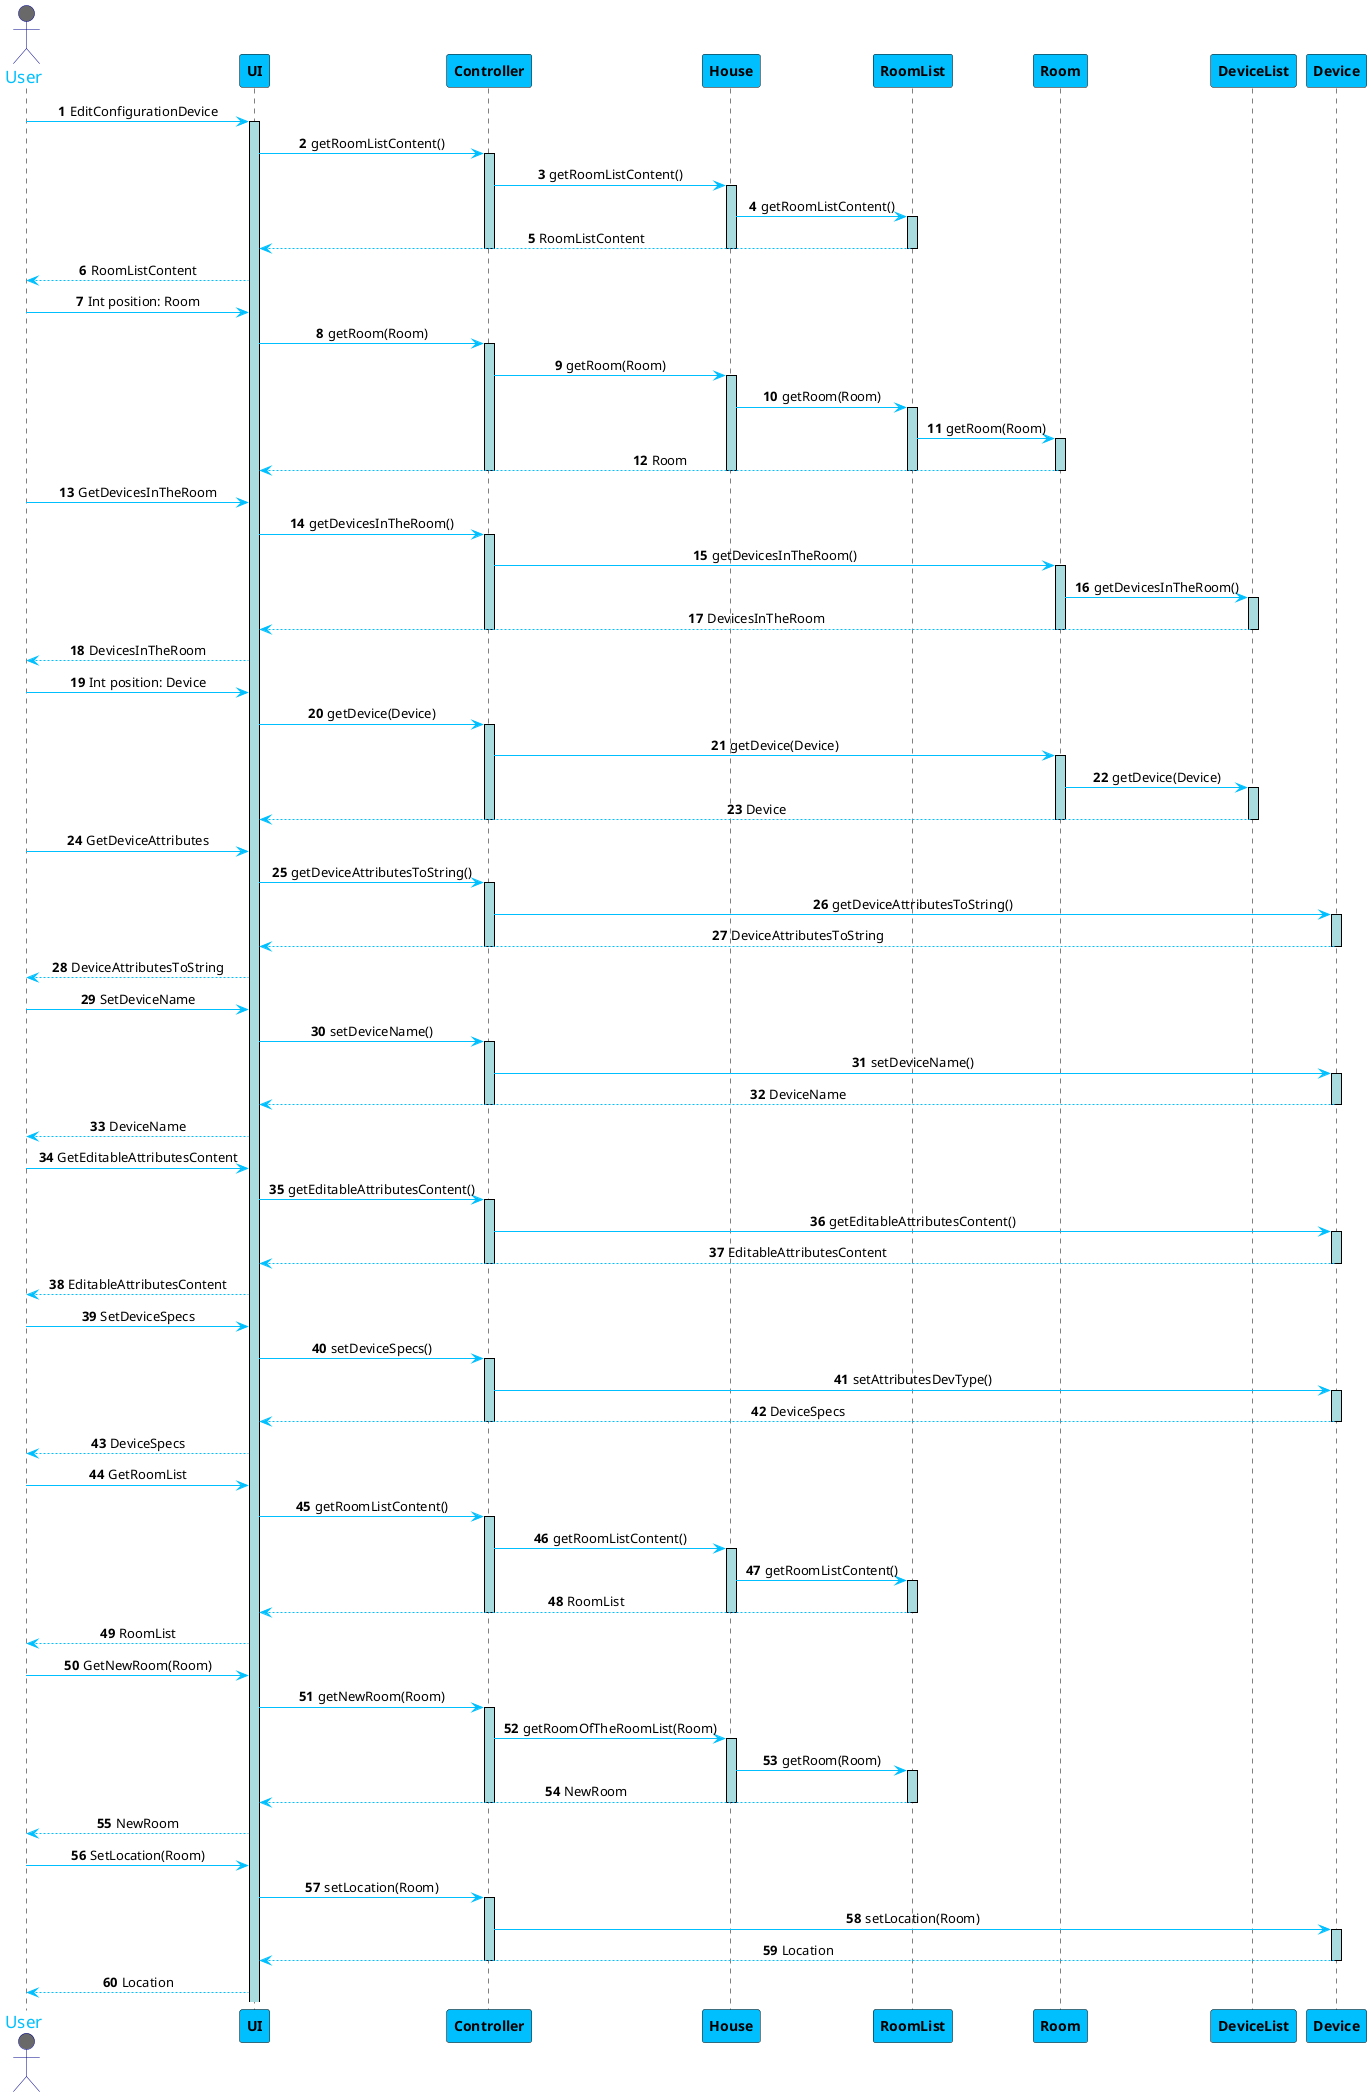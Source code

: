 @startuml
skinparam sequenceMessageAlign center
skinparam sequence {
	ArrowColor DeepSkyBlue
	ActorBorderColor DarkBlue
	LifeLineBorderColor black
	LifeLineBackgroundColor #A9DCDF

	ParticipantBorderColor Black
	ParticipantBackgroundColor DeepSkyBlue
	ParticipantFontStyle Bold

	ActorBackgroundColor DimGrey
	ActorFontColor DeepSkyBlue
	ActorFontSize 17
	ActorFontName Aapex
}

autonumber
actor User
User -> UI: EditConfigurationDevice
activate UI
UI -> Controller: getRoomListContent()
activate Controller
Controller -> House: getRoomListContent()
activate House
House -> RoomList: getRoomListContent()
activate RoomList
UI <-- RoomList: RoomListContent
deactivate RoomList
deactivate House
deactivate Controller
User <-- UI: RoomListContent

User -> UI: Int position: Room
UI -> Controller: getRoom(Room)
activate Controller
Controller -> House: getRoom(Room)
activate House
House -> RoomList: getRoom(Room)
activate RoomList
RoomList -> Room: getRoom(Room)
activate Room
UI <-- Room: Room
deactivate Room
deactivate RoomList
deactivate House
deactivate Controller

User -> UI: GetDevicesInTheRoom
UI -> Controller: getDevicesInTheRoom()
activate Controller
Controller -> Room: getDevicesInTheRoom()
activate Room
Room -> DeviceList: getDevicesInTheRoom()
activate DeviceList
UI <-- DeviceList: DevicesInTheRoom
deactivate DeviceList
deactivate Room
deactivate Controller
User <-- UI: DevicesInTheRoom

User -> UI: Int position: Device
UI -> Controller: getDevice(Device)
activate Controller
Controller -> Room: getDevice(Device)
activate Room
Room -> DeviceList: getDevice(Device)
activate DeviceList
UI <-- DeviceList: Device
deactivate DeviceList
deactivate Room
deactivate Controller

User -> UI: GetDeviceAttributes
UI -> Controller: getDeviceAttributesToString()
activate Controller
Controller -> Device: getDeviceAttributesToString()
activate Device
UI <-- Device: DeviceAttributesToString
deactivate Device
deactivate Controller
User <-- UI: DeviceAttributesToString

User -> UI: SetDeviceName
UI -> Controller: setDeviceName()
activate Controller
Controller -> Device: setDeviceName()
activate Device
UI <-- Device: DeviceName
deactivate Device
deactivate Controller
User <-- UI: DeviceName

User -> UI: GetEditableAttributesContent
UI -> Controller: getEditableAttributesContent()
activate Controller
Controller -> Device: getEditableAttributesContent()
activate Device
UI <-- Device: EditableAttributesContent
deactivate Device
deactivate Controller
User <-- UI: EditableAttributesContent

User -> UI: SetDeviceSpecs
UI -> Controller: setDeviceSpecs()
activate Controller
Controller -> Device: setAttributesDevType()
activate Device
UI <-- Device: DeviceSpecs
deactivate Device
deactivate Controller
User <-- UI: DeviceSpecs

User -> UI: GetRoomList
UI -> Controller: getRoomListContent()
activate Controller
Controller -> House: getRoomListContent()
activate House
House -> RoomList: getRoomListContent()
activate RoomList
UI <-- RoomList: RoomList
deactivate RoomList
deactivate House
deactivate Controller
User <-- UI: RoomList

User -> UI: GetNewRoom(Room)
UI -> Controller: getNewRoom(Room)
activate Controller
Controller -> House: getRoomOfTheRoomList(Room)
activate House
House -> RoomList: getRoom(Room)
activate RoomList
UI <-- RoomList: NewRoom
deactivate RoomList
deactivate House
deactivate Controller
User <-- UI: NewRoom

User -> UI: SetLocation(Room)
UI -> Controller: setLocation(Room)
activate Controller
Controller -> Device: setLocation(Room)
activate Device
UI <-- Device: Location
deactivate Device
deactivate House
deactivate Controller
User <-- UI: Location

@enduml

